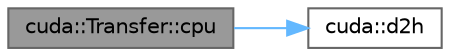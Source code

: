 digraph "cuda::Transfer::cpu"
{
 // LATEX_PDF_SIZE
  bgcolor="transparent";
  edge [fontname=Helvetica,fontsize=10,labelfontname=Helvetica,labelfontsize=10];
  node [fontname=Helvetica,fontsize=10,shape=box,height=0.2,width=0.4];
  rankdir="LR";
  Node1 [id="Node000001",label="cuda::Transfer::cpu",height=0.2,width=0.4,color="gray40", fillcolor="grey60", style="filled", fontcolor="black",tooltip="copy num of elements from src to dst"];
  Node1 -> Node2 [id="edge1_Node000001_Node000002",color="steelblue1",style="solid",tooltip=" "];
  Node2 [id="Node000002",label="cuda::d2h",height=0.2,width=0.4,color="grey40", fillcolor="white", style="filled",URL="$namespacecuda.html#aeaf860224de4d414442ed00a14a98fc0",tooltip="Copies size bytes from src to dst, device to host."];
}
